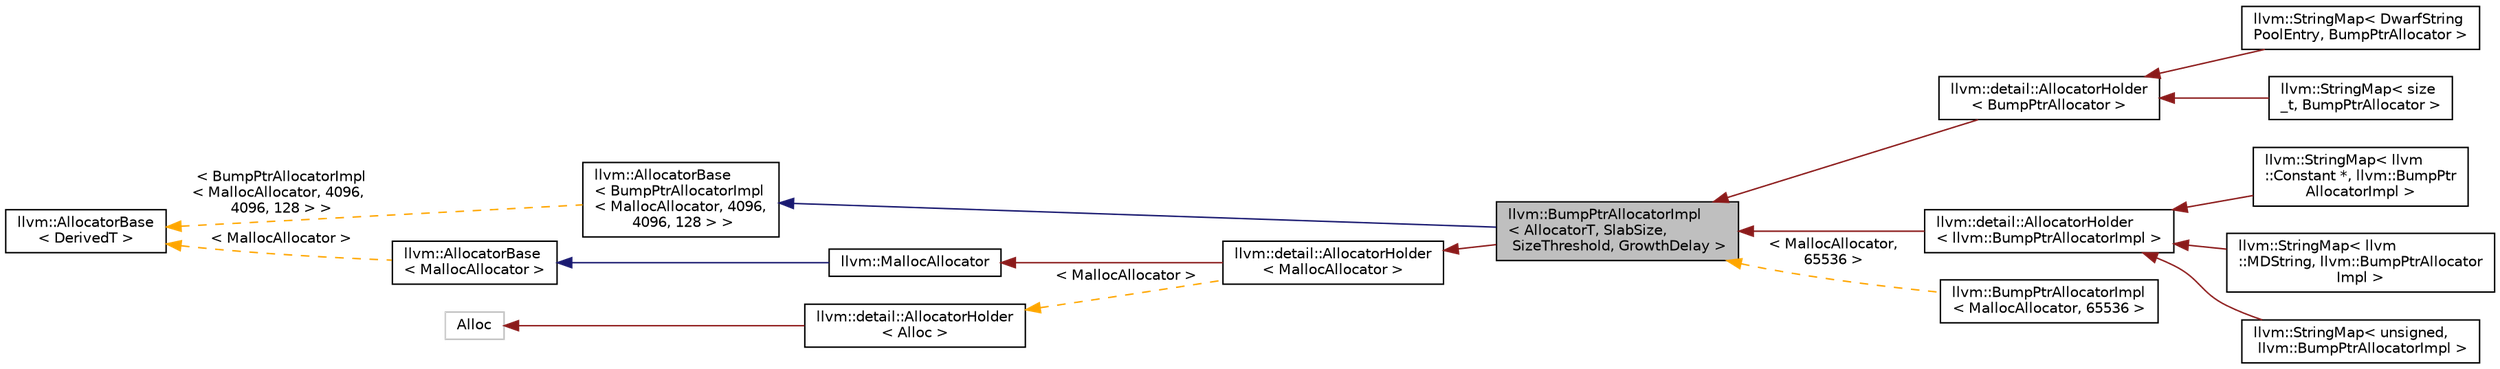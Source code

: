 digraph "llvm::BumpPtrAllocatorImpl&lt; AllocatorT, SlabSize, SizeThreshold, GrowthDelay &gt;"
{
 // LATEX_PDF_SIZE
  bgcolor="transparent";
  edge [fontname="Helvetica",fontsize="10",labelfontname="Helvetica",labelfontsize="10"];
  node [fontname="Helvetica",fontsize="10",shape=record];
  rankdir="LR";
  Node1 [label="llvm::BumpPtrAllocatorImpl\l\< AllocatorT, SlabSize,\l SizeThreshold, GrowthDelay \>",height=0.2,width=0.4,color="black", fillcolor="grey75", style="filled", fontcolor="black",tooltip="Allocate memory in an ever growing pool, as if by bump-pointer."];
  Node2 -> Node1 [dir="back",color="midnightblue",fontsize="10",style="solid",fontname="Helvetica"];
  Node2 [label="llvm::AllocatorBase\l\< BumpPtrAllocatorImpl\l\< MallocAllocator, 4096,\l 4096, 128 \> \>",height=0.2,width=0.4,color="black",URL="$classllvm_1_1AllocatorBase.html",tooltip=" "];
  Node3 -> Node2 [dir="back",color="orange",fontsize="10",style="dashed",label=" \< BumpPtrAllocatorImpl\l\< MallocAllocator, 4096,\l 4096, 128 \> \>" ,fontname="Helvetica"];
  Node3 [label="llvm::AllocatorBase\l\< DerivedT \>",height=0.2,width=0.4,color="black",URL="$classllvm_1_1AllocatorBase.html",tooltip="CRTP base class providing obvious overloads for the core Allocate() methods of LLVM-style allocators."];
  Node4 -> Node1 [dir="back",color="firebrick4",fontsize="10",style="solid",fontname="Helvetica"];
  Node4 [label="llvm::detail::AllocatorHolder\l\< MallocAllocator \>",height=0.2,width=0.4,color="black",URL="$classllvm_1_1detail_1_1AllocatorHolder.html",tooltip=" "];
  Node5 -> Node4 [dir="back",color="firebrick4",fontsize="10",style="solid",fontname="Helvetica"];
  Node5 [label="llvm::MallocAllocator",height=0.2,width=0.4,color="black",URL="$classllvm_1_1MallocAllocator.html",tooltip=" "];
  Node6 -> Node5 [dir="back",color="midnightblue",fontsize="10",style="solid",fontname="Helvetica"];
  Node6 [label="llvm::AllocatorBase\l\< MallocAllocator \>",height=0.2,width=0.4,color="black",URL="$classllvm_1_1AllocatorBase.html",tooltip=" "];
  Node3 -> Node6 [dir="back",color="orange",fontsize="10",style="dashed",label=" \< MallocAllocator \>" ,fontname="Helvetica"];
  Node7 -> Node4 [dir="back",color="orange",fontsize="10",style="dashed",label=" \< MallocAllocator \>" ,fontname="Helvetica"];
  Node7 [label="llvm::detail::AllocatorHolder\l\< Alloc \>",height=0.2,width=0.4,color="black",URL="$classllvm_1_1detail_1_1AllocatorHolder.html",tooltip=" "];
  Node8 -> Node7 [dir="back",color="firebrick4",fontsize="10",style="solid",fontname="Helvetica"];
  Node8 [label="Alloc",height=0.2,width=0.4,color="grey75",tooltip=" "];
  Node1 -> Node9 [dir="back",color="firebrick4",fontsize="10",style="solid",fontname="Helvetica"];
  Node9 [label="llvm::detail::AllocatorHolder\l\< BumpPtrAllocator \>",height=0.2,width=0.4,color="black",URL="$classllvm_1_1detail_1_1AllocatorHolder.html",tooltip=" "];
  Node9 -> Node10 [dir="back",color="firebrick4",fontsize="10",style="solid",fontname="Helvetica"];
  Node10 [label="llvm::StringMap\< DwarfString\lPoolEntry, BumpPtrAllocator \>",height=0.2,width=0.4,color="black",URL="$classllvm_1_1StringMap.html",tooltip=" "];
  Node9 -> Node11 [dir="back",color="firebrick4",fontsize="10",style="solid",fontname="Helvetica"];
  Node11 [label="llvm::StringMap\< size\l_t, BumpPtrAllocator \>",height=0.2,width=0.4,color="black",URL="$classllvm_1_1StringMap.html",tooltip=" "];
  Node1 -> Node12 [dir="back",color="firebrick4",fontsize="10",style="solid",fontname="Helvetica"];
  Node12 [label="llvm::detail::AllocatorHolder\l\< llvm::BumpPtrAllocatorImpl \>",height=0.2,width=0.4,color="black",URL="$classllvm_1_1detail_1_1AllocatorHolder.html",tooltip=" "];
  Node12 -> Node13 [dir="back",color="firebrick4",fontsize="10",style="solid",fontname="Helvetica"];
  Node13 [label="llvm::StringMap\< llvm\l::Constant *, llvm::BumpPtr\lAllocatorImpl \>",height=0.2,width=0.4,color="black",URL="$classllvm_1_1StringMap.html",tooltip=" "];
  Node12 -> Node14 [dir="back",color="firebrick4",fontsize="10",style="solid",fontname="Helvetica"];
  Node14 [label="llvm::StringMap\< llvm\l::MDString, llvm::BumpPtrAllocator\lImpl \>",height=0.2,width=0.4,color="black",URL="$classllvm_1_1StringMap.html",tooltip=" "];
  Node12 -> Node15 [dir="back",color="firebrick4",fontsize="10",style="solid",fontname="Helvetica"];
  Node15 [label="llvm::StringMap\< unsigned,\l llvm::BumpPtrAllocatorImpl \>",height=0.2,width=0.4,color="black",URL="$classllvm_1_1StringMap.html",tooltip=" "];
  Node1 -> Node16 [dir="back",color="orange",fontsize="10",style="dashed",label=" \< MallocAllocator,\l 65536 \>" ,fontname="Helvetica"];
  Node16 [label="llvm::BumpPtrAllocatorImpl\l\< MallocAllocator, 65536 \>",height=0.2,width=0.4,color="black",URL="$classllvm_1_1BumpPtrAllocatorImpl.html",tooltip=" "];
}

